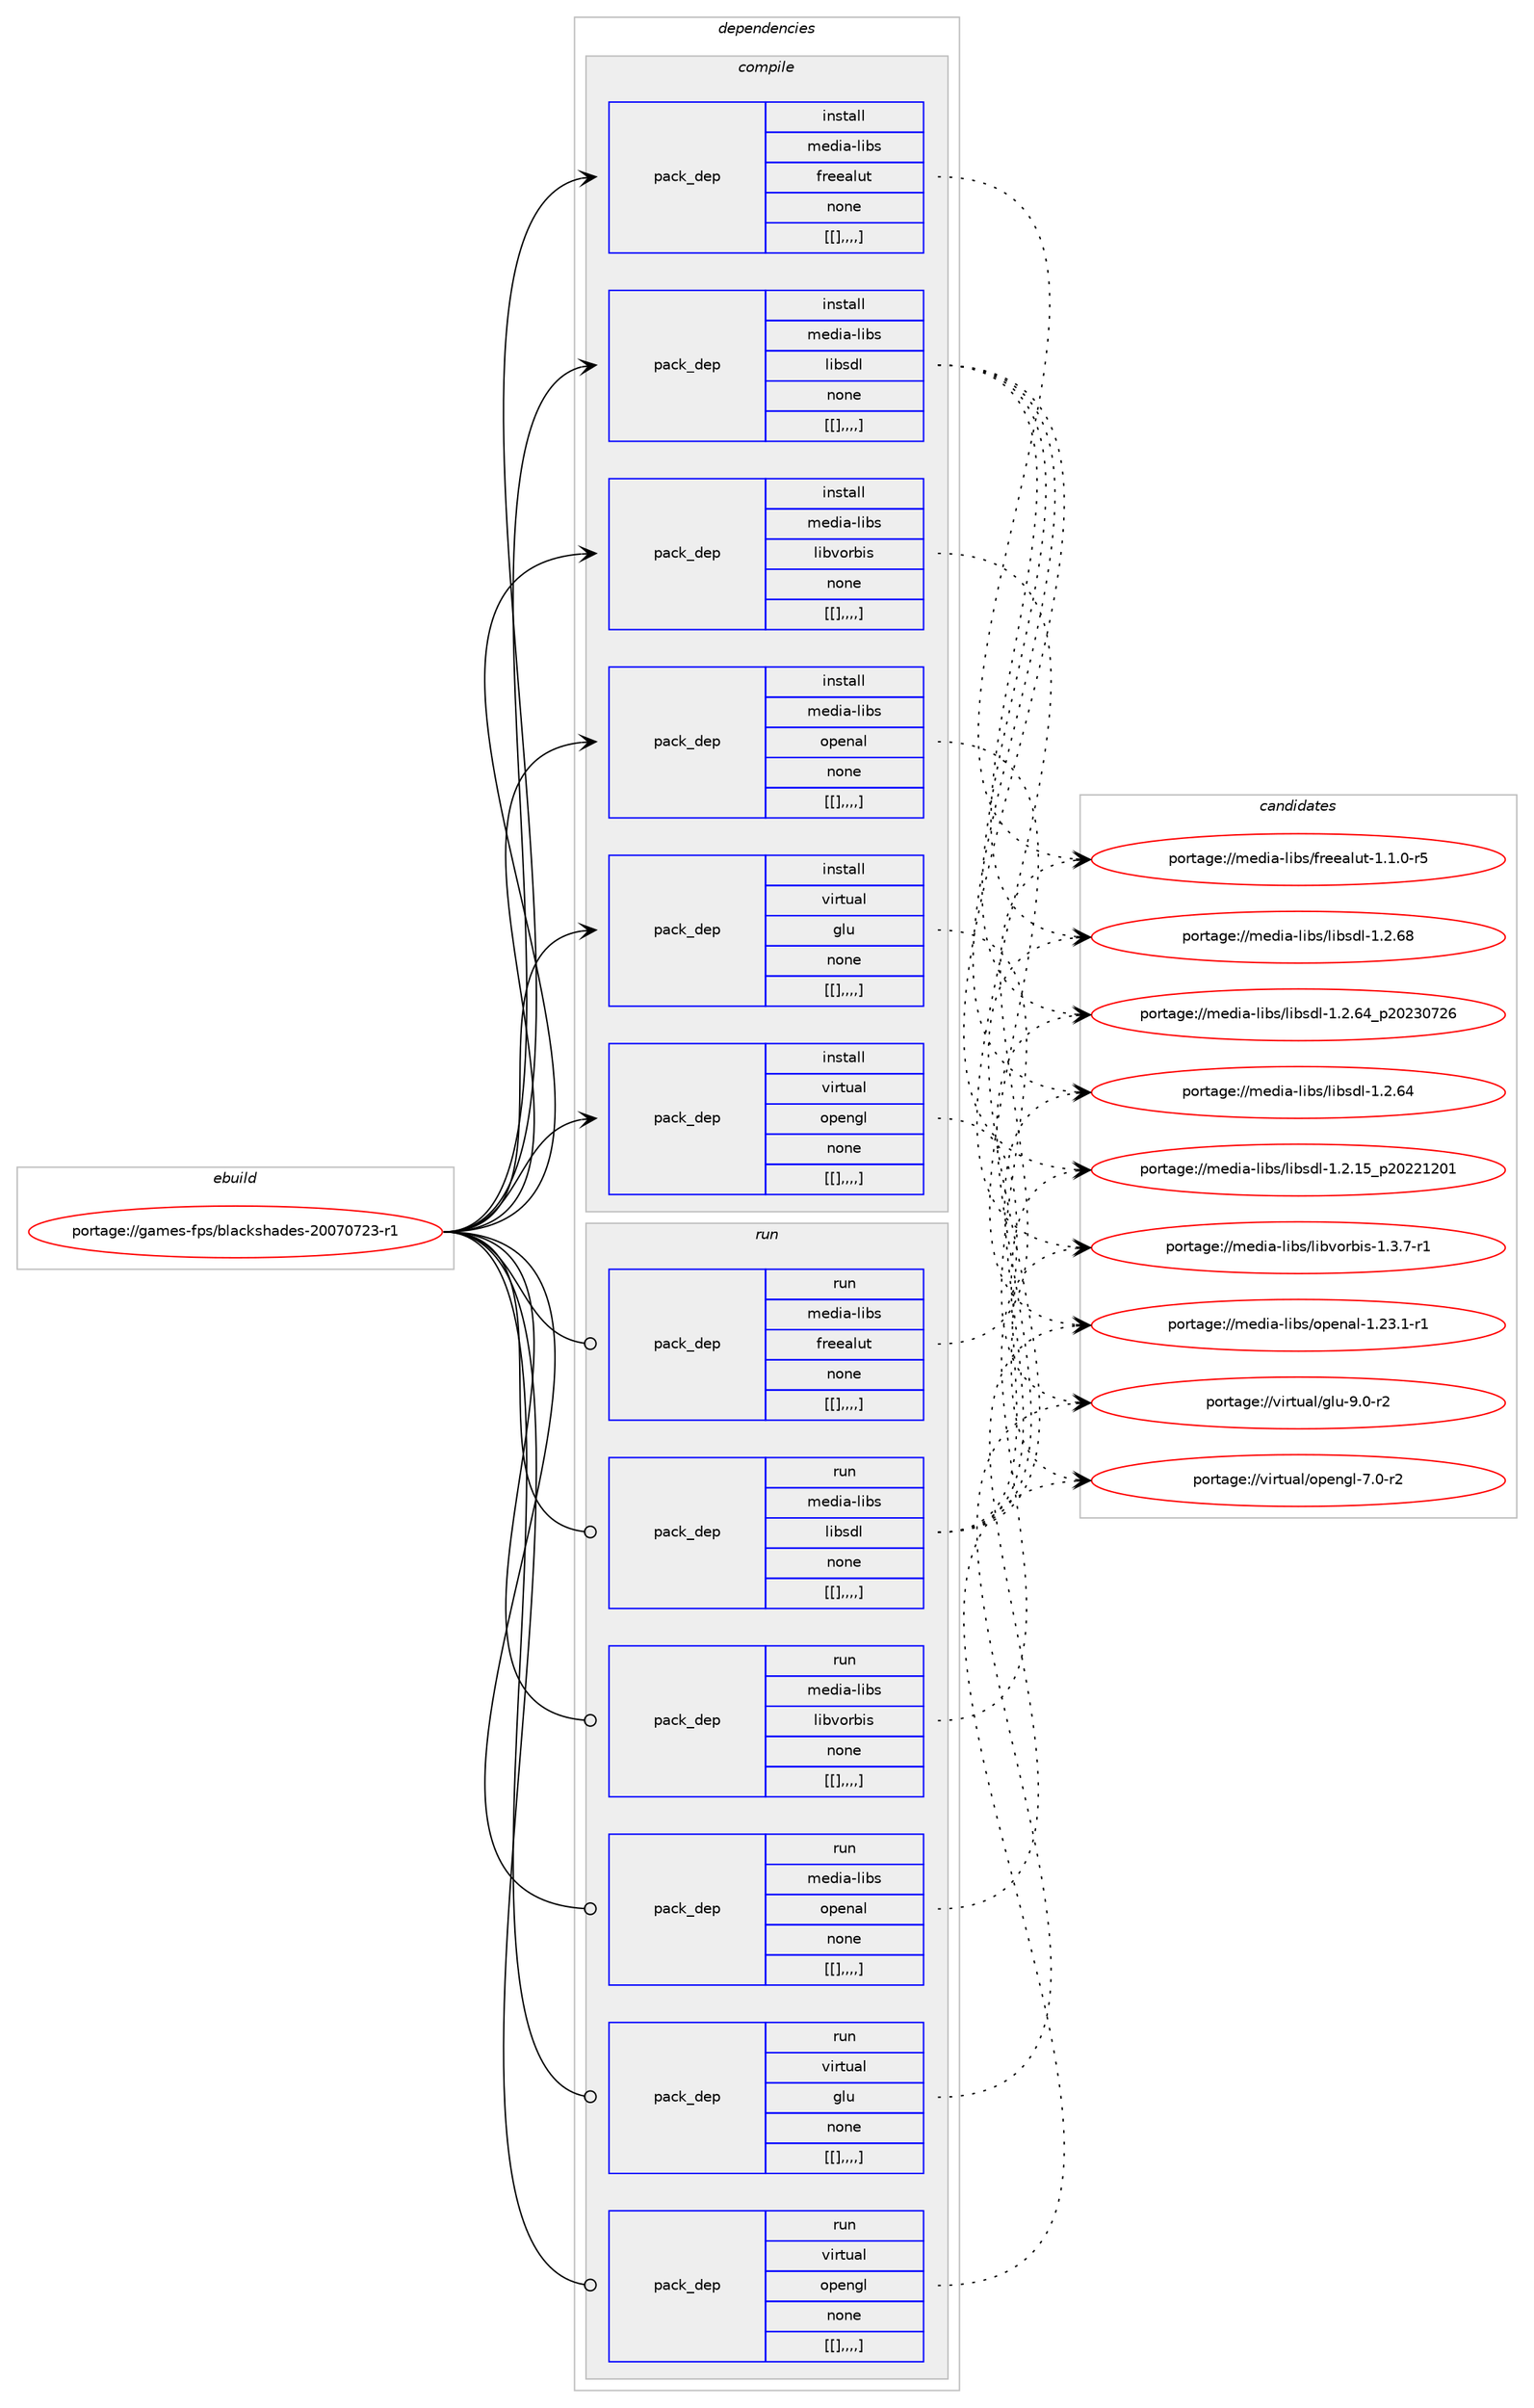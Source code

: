 digraph prolog {

# *************
# Graph options
# *************

newrank=true;
concentrate=true;
compound=true;
graph [rankdir=LR,fontname=Helvetica,fontsize=10,ranksep=1.5];#, ranksep=2.5, nodesep=0.2];
edge  [arrowhead=vee];
node  [fontname=Helvetica,fontsize=10];

# **********
# The ebuild
# **********

subgraph cluster_leftcol {
color=gray;
label=<<i>ebuild</i>>;
id [label="portage://games-fps/blackshades-20070723-r1", color=red, width=4, href="../games-fps/blackshades-20070723-r1.svg"];
}

# ****************
# The dependencies
# ****************

subgraph cluster_midcol {
color=gray;
label=<<i>dependencies</i>>;
subgraph cluster_compile {
fillcolor="#eeeeee";
style=filled;
label=<<i>compile</i>>;
subgraph pack166235 {
dependency233428 [label=<<TABLE BORDER="0" CELLBORDER="1" CELLSPACING="0" CELLPADDING="4" WIDTH="220"><TR><TD ROWSPAN="6" CELLPADDING="30">pack_dep</TD></TR><TR><TD WIDTH="110">install</TD></TR><TR><TD>media-libs</TD></TR><TR><TD>freealut</TD></TR><TR><TD>none</TD></TR><TR><TD>[[],,,,]</TD></TR></TABLE>>, shape=none, color=blue];
}
id:e -> dependency233428:w [weight=20,style="solid",arrowhead="vee"];
subgraph pack166236 {
dependency233429 [label=<<TABLE BORDER="0" CELLBORDER="1" CELLSPACING="0" CELLPADDING="4" WIDTH="220"><TR><TD ROWSPAN="6" CELLPADDING="30">pack_dep</TD></TR><TR><TD WIDTH="110">install</TD></TR><TR><TD>media-libs</TD></TR><TR><TD>libsdl</TD></TR><TR><TD>none</TD></TR><TR><TD>[[],,,,]</TD></TR></TABLE>>, shape=none, color=blue];
}
id:e -> dependency233429:w [weight=20,style="solid",arrowhead="vee"];
subgraph pack166237 {
dependency233430 [label=<<TABLE BORDER="0" CELLBORDER="1" CELLSPACING="0" CELLPADDING="4" WIDTH="220"><TR><TD ROWSPAN="6" CELLPADDING="30">pack_dep</TD></TR><TR><TD WIDTH="110">install</TD></TR><TR><TD>media-libs</TD></TR><TR><TD>libvorbis</TD></TR><TR><TD>none</TD></TR><TR><TD>[[],,,,]</TD></TR></TABLE>>, shape=none, color=blue];
}
id:e -> dependency233430:w [weight=20,style="solid",arrowhead="vee"];
subgraph pack166238 {
dependency233431 [label=<<TABLE BORDER="0" CELLBORDER="1" CELLSPACING="0" CELLPADDING="4" WIDTH="220"><TR><TD ROWSPAN="6" CELLPADDING="30">pack_dep</TD></TR><TR><TD WIDTH="110">install</TD></TR><TR><TD>media-libs</TD></TR><TR><TD>openal</TD></TR><TR><TD>none</TD></TR><TR><TD>[[],,,,]</TD></TR></TABLE>>, shape=none, color=blue];
}
id:e -> dependency233431:w [weight=20,style="solid",arrowhead="vee"];
subgraph pack166239 {
dependency233432 [label=<<TABLE BORDER="0" CELLBORDER="1" CELLSPACING="0" CELLPADDING="4" WIDTH="220"><TR><TD ROWSPAN="6" CELLPADDING="30">pack_dep</TD></TR><TR><TD WIDTH="110">install</TD></TR><TR><TD>virtual</TD></TR><TR><TD>glu</TD></TR><TR><TD>none</TD></TR><TR><TD>[[],,,,]</TD></TR></TABLE>>, shape=none, color=blue];
}
id:e -> dependency233432:w [weight=20,style="solid",arrowhead="vee"];
subgraph pack166240 {
dependency233433 [label=<<TABLE BORDER="0" CELLBORDER="1" CELLSPACING="0" CELLPADDING="4" WIDTH="220"><TR><TD ROWSPAN="6" CELLPADDING="30">pack_dep</TD></TR><TR><TD WIDTH="110">install</TD></TR><TR><TD>virtual</TD></TR><TR><TD>opengl</TD></TR><TR><TD>none</TD></TR><TR><TD>[[],,,,]</TD></TR></TABLE>>, shape=none, color=blue];
}
id:e -> dependency233433:w [weight=20,style="solid",arrowhead="vee"];
}
subgraph cluster_compileandrun {
fillcolor="#eeeeee";
style=filled;
label=<<i>compile and run</i>>;
}
subgraph cluster_run {
fillcolor="#eeeeee";
style=filled;
label=<<i>run</i>>;
subgraph pack166241 {
dependency233434 [label=<<TABLE BORDER="0" CELLBORDER="1" CELLSPACING="0" CELLPADDING="4" WIDTH="220"><TR><TD ROWSPAN="6" CELLPADDING="30">pack_dep</TD></TR><TR><TD WIDTH="110">run</TD></TR><TR><TD>media-libs</TD></TR><TR><TD>freealut</TD></TR><TR><TD>none</TD></TR><TR><TD>[[],,,,]</TD></TR></TABLE>>, shape=none, color=blue];
}
id:e -> dependency233434:w [weight=20,style="solid",arrowhead="odot"];
subgraph pack166242 {
dependency233435 [label=<<TABLE BORDER="0" CELLBORDER="1" CELLSPACING="0" CELLPADDING="4" WIDTH="220"><TR><TD ROWSPAN="6" CELLPADDING="30">pack_dep</TD></TR><TR><TD WIDTH="110">run</TD></TR><TR><TD>media-libs</TD></TR><TR><TD>libsdl</TD></TR><TR><TD>none</TD></TR><TR><TD>[[],,,,]</TD></TR></TABLE>>, shape=none, color=blue];
}
id:e -> dependency233435:w [weight=20,style="solid",arrowhead="odot"];
subgraph pack166243 {
dependency233436 [label=<<TABLE BORDER="0" CELLBORDER="1" CELLSPACING="0" CELLPADDING="4" WIDTH="220"><TR><TD ROWSPAN="6" CELLPADDING="30">pack_dep</TD></TR><TR><TD WIDTH="110">run</TD></TR><TR><TD>media-libs</TD></TR><TR><TD>libvorbis</TD></TR><TR><TD>none</TD></TR><TR><TD>[[],,,,]</TD></TR></TABLE>>, shape=none, color=blue];
}
id:e -> dependency233436:w [weight=20,style="solid",arrowhead="odot"];
subgraph pack166244 {
dependency233437 [label=<<TABLE BORDER="0" CELLBORDER="1" CELLSPACING="0" CELLPADDING="4" WIDTH="220"><TR><TD ROWSPAN="6" CELLPADDING="30">pack_dep</TD></TR><TR><TD WIDTH="110">run</TD></TR><TR><TD>media-libs</TD></TR><TR><TD>openal</TD></TR><TR><TD>none</TD></TR><TR><TD>[[],,,,]</TD></TR></TABLE>>, shape=none, color=blue];
}
id:e -> dependency233437:w [weight=20,style="solid",arrowhead="odot"];
subgraph pack166245 {
dependency233438 [label=<<TABLE BORDER="0" CELLBORDER="1" CELLSPACING="0" CELLPADDING="4" WIDTH="220"><TR><TD ROWSPAN="6" CELLPADDING="30">pack_dep</TD></TR><TR><TD WIDTH="110">run</TD></TR><TR><TD>virtual</TD></TR><TR><TD>glu</TD></TR><TR><TD>none</TD></TR><TR><TD>[[],,,,]</TD></TR></TABLE>>, shape=none, color=blue];
}
id:e -> dependency233438:w [weight=20,style="solid",arrowhead="odot"];
subgraph pack166246 {
dependency233439 [label=<<TABLE BORDER="0" CELLBORDER="1" CELLSPACING="0" CELLPADDING="4" WIDTH="220"><TR><TD ROWSPAN="6" CELLPADDING="30">pack_dep</TD></TR><TR><TD WIDTH="110">run</TD></TR><TR><TD>virtual</TD></TR><TR><TD>opengl</TD></TR><TR><TD>none</TD></TR><TR><TD>[[],,,,]</TD></TR></TABLE>>, shape=none, color=blue];
}
id:e -> dependency233439:w [weight=20,style="solid",arrowhead="odot"];
}
}

# **************
# The candidates
# **************

subgraph cluster_choices {
rank=same;
color=gray;
label=<<i>candidates</i>>;

subgraph choice166235 {
color=black;
nodesep=1;
choice10910110010597451081059811547102114101101971081171164549464946484511453 [label="portage://media-libs/freealut-1.1.0-r5", color=red, width=4,href="../media-libs/freealut-1.1.0-r5.svg"];
dependency233428:e -> choice10910110010597451081059811547102114101101971081171164549464946484511453:w [style=dotted,weight="100"];
}
subgraph choice166236 {
color=black;
nodesep=1;
choice109101100105974510810598115471081059811510010845494650465456 [label="portage://media-libs/libsdl-1.2.68", color=red, width=4,href="../media-libs/libsdl-1.2.68.svg"];
choice109101100105974510810598115471081059811510010845494650465452951125048505148555054 [label="portage://media-libs/libsdl-1.2.64_p20230726", color=red, width=4,href="../media-libs/libsdl-1.2.64_p20230726.svg"];
choice109101100105974510810598115471081059811510010845494650465452 [label="portage://media-libs/libsdl-1.2.64", color=red, width=4,href="../media-libs/libsdl-1.2.64.svg"];
choice109101100105974510810598115471081059811510010845494650464953951125048505049504849 [label="portage://media-libs/libsdl-1.2.15_p20221201", color=red, width=4,href="../media-libs/libsdl-1.2.15_p20221201.svg"];
dependency233429:e -> choice109101100105974510810598115471081059811510010845494650465456:w [style=dotted,weight="100"];
dependency233429:e -> choice109101100105974510810598115471081059811510010845494650465452951125048505148555054:w [style=dotted,weight="100"];
dependency233429:e -> choice109101100105974510810598115471081059811510010845494650465452:w [style=dotted,weight="100"];
dependency233429:e -> choice109101100105974510810598115471081059811510010845494650464953951125048505049504849:w [style=dotted,weight="100"];
}
subgraph choice166237 {
color=black;
nodesep=1;
choice1091011001059745108105981154710810598118111114981051154549465146554511449 [label="portage://media-libs/libvorbis-1.3.7-r1", color=red, width=4,href="../media-libs/libvorbis-1.3.7-r1.svg"];
dependency233430:e -> choice1091011001059745108105981154710810598118111114981051154549465146554511449:w [style=dotted,weight="100"];
}
subgraph choice166238 {
color=black;
nodesep=1;
choice1091011001059745108105981154711111210111097108454946505146494511449 [label="portage://media-libs/openal-1.23.1-r1", color=red, width=4,href="../media-libs/openal-1.23.1-r1.svg"];
dependency233431:e -> choice1091011001059745108105981154711111210111097108454946505146494511449:w [style=dotted,weight="100"];
}
subgraph choice166239 {
color=black;
nodesep=1;
choice1181051141161179710847103108117455746484511450 [label="portage://virtual/glu-9.0-r2", color=red, width=4,href="../virtual/glu-9.0-r2.svg"];
dependency233432:e -> choice1181051141161179710847103108117455746484511450:w [style=dotted,weight="100"];
}
subgraph choice166240 {
color=black;
nodesep=1;
choice1181051141161179710847111112101110103108455546484511450 [label="portage://virtual/opengl-7.0-r2", color=red, width=4,href="../virtual/opengl-7.0-r2.svg"];
dependency233433:e -> choice1181051141161179710847111112101110103108455546484511450:w [style=dotted,weight="100"];
}
subgraph choice166241 {
color=black;
nodesep=1;
choice10910110010597451081059811547102114101101971081171164549464946484511453 [label="portage://media-libs/freealut-1.1.0-r5", color=red, width=4,href="../media-libs/freealut-1.1.0-r5.svg"];
dependency233434:e -> choice10910110010597451081059811547102114101101971081171164549464946484511453:w [style=dotted,weight="100"];
}
subgraph choice166242 {
color=black;
nodesep=1;
choice109101100105974510810598115471081059811510010845494650465456 [label="portage://media-libs/libsdl-1.2.68", color=red, width=4,href="../media-libs/libsdl-1.2.68.svg"];
choice109101100105974510810598115471081059811510010845494650465452951125048505148555054 [label="portage://media-libs/libsdl-1.2.64_p20230726", color=red, width=4,href="../media-libs/libsdl-1.2.64_p20230726.svg"];
choice109101100105974510810598115471081059811510010845494650465452 [label="portage://media-libs/libsdl-1.2.64", color=red, width=4,href="../media-libs/libsdl-1.2.64.svg"];
choice109101100105974510810598115471081059811510010845494650464953951125048505049504849 [label="portage://media-libs/libsdl-1.2.15_p20221201", color=red, width=4,href="../media-libs/libsdl-1.2.15_p20221201.svg"];
dependency233435:e -> choice109101100105974510810598115471081059811510010845494650465456:w [style=dotted,weight="100"];
dependency233435:e -> choice109101100105974510810598115471081059811510010845494650465452951125048505148555054:w [style=dotted,weight="100"];
dependency233435:e -> choice109101100105974510810598115471081059811510010845494650465452:w [style=dotted,weight="100"];
dependency233435:e -> choice109101100105974510810598115471081059811510010845494650464953951125048505049504849:w [style=dotted,weight="100"];
}
subgraph choice166243 {
color=black;
nodesep=1;
choice1091011001059745108105981154710810598118111114981051154549465146554511449 [label="portage://media-libs/libvorbis-1.3.7-r1", color=red, width=4,href="../media-libs/libvorbis-1.3.7-r1.svg"];
dependency233436:e -> choice1091011001059745108105981154710810598118111114981051154549465146554511449:w [style=dotted,weight="100"];
}
subgraph choice166244 {
color=black;
nodesep=1;
choice1091011001059745108105981154711111210111097108454946505146494511449 [label="portage://media-libs/openal-1.23.1-r1", color=red, width=4,href="../media-libs/openal-1.23.1-r1.svg"];
dependency233437:e -> choice1091011001059745108105981154711111210111097108454946505146494511449:w [style=dotted,weight="100"];
}
subgraph choice166245 {
color=black;
nodesep=1;
choice1181051141161179710847103108117455746484511450 [label="portage://virtual/glu-9.0-r2", color=red, width=4,href="../virtual/glu-9.0-r2.svg"];
dependency233438:e -> choice1181051141161179710847103108117455746484511450:w [style=dotted,weight="100"];
}
subgraph choice166246 {
color=black;
nodesep=1;
choice1181051141161179710847111112101110103108455546484511450 [label="portage://virtual/opengl-7.0-r2", color=red, width=4,href="../virtual/opengl-7.0-r2.svg"];
dependency233439:e -> choice1181051141161179710847111112101110103108455546484511450:w [style=dotted,weight="100"];
}
}

}

